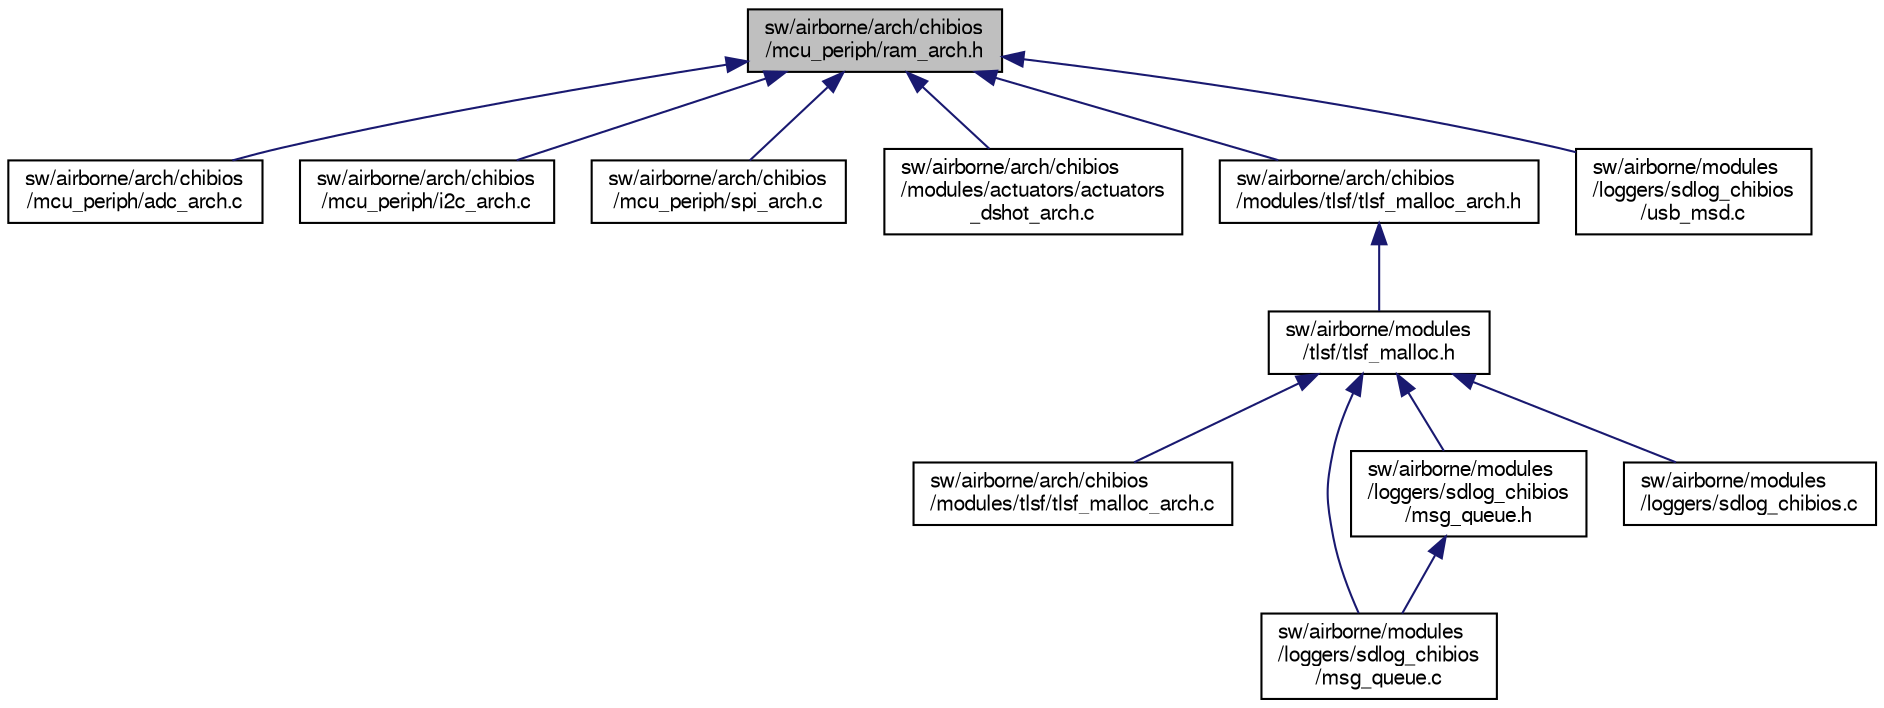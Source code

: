 digraph "sw/airborne/arch/chibios/mcu_periph/ram_arch.h"
{
  edge [fontname="FreeSans",fontsize="10",labelfontname="FreeSans",labelfontsize="10"];
  node [fontname="FreeSans",fontsize="10",shape=record];
  Node1 [label="sw/airborne/arch/chibios\l/mcu_periph/ram_arch.h",height=0.2,width=0.4,color="black", fillcolor="grey75", style="filled", fontcolor="black"];
  Node1 -> Node2 [dir="back",color="midnightblue",fontsize="10",style="solid",fontname="FreeSans"];
  Node2 [label="sw/airborne/arch/chibios\l/mcu_periph/adc_arch.c",height=0.2,width=0.4,color="black", fillcolor="white", style="filled",URL="$chibios_2mcu__periph_2adc__arch_8c.html",tooltip="ADC driver. "];
  Node1 -> Node3 [dir="back",color="midnightblue",fontsize="10",style="solid",fontname="FreeSans"];
  Node3 [label="sw/airborne/arch/chibios\l/mcu_periph/i2c_arch.c",height=0.2,width=0.4,color="black", fillcolor="white", style="filled",URL="$chibios_2mcu__periph_2i2c__arch_8c.html",tooltip="Interface from Paparazzi I2C to ChibiOS I2C driver. "];
  Node1 -> Node4 [dir="back",color="midnightblue",fontsize="10",style="solid",fontname="FreeSans"];
  Node4 [label="sw/airborne/arch/chibios\l/mcu_periph/spi_arch.c",height=0.2,width=0.4,color="black", fillcolor="white", style="filled",URL="$chibios_2mcu__periph_2spi__arch_8c.html",tooltip="Implementation of SPI interface for ChibiOS arch. "];
  Node1 -> Node5 [dir="back",color="midnightblue",fontsize="10",style="solid",fontname="FreeSans"];
  Node5 [label="sw/airborne/arch/chibios\l/modules/actuators/actuators\l_dshot_arch.c",height=0.2,width=0.4,color="black", fillcolor="white", style="filled",URL="$chibios_2modules_2actuators_2actuators__dshot__arch_8c.html"];
  Node1 -> Node6 [dir="back",color="midnightblue",fontsize="10",style="solid",fontname="FreeSans"];
  Node6 [label="sw/airborne/arch/chibios\l/modules/tlsf/tlsf_malloc_arch.h",height=0.2,width=0.4,color="black", fillcolor="white", style="filled",URL="$tlsf__malloc__arch_8h.html",tooltip="Dynamic memory allocation based on TLSF library. "];
  Node6 -> Node7 [dir="back",color="midnightblue",fontsize="10",style="solid",fontname="FreeSans"];
  Node7 [label="sw/airborne/modules\l/tlsf/tlsf_malloc.h",height=0.2,width=0.4,color="black", fillcolor="white", style="filled",URL="$tlsf__malloc_8h.html",tooltip="Dynamic memory allocation based on TLSF library. "];
  Node7 -> Node8 [dir="back",color="midnightblue",fontsize="10",style="solid",fontname="FreeSans"];
  Node8 [label="sw/airborne/arch/chibios\l/modules/tlsf/tlsf_malloc_arch.c",height=0.2,width=0.4,color="black", fillcolor="white", style="filled",URL="$tlsf__malloc__arch_8c.html",tooltip="Dynamic memory allocation based on TLSF library. "];
  Node7 -> Node9 [dir="back",color="midnightblue",fontsize="10",style="solid",fontname="FreeSans"];
  Node9 [label="sw/airborne/modules\l/loggers/sdlog_chibios\l/msg_queue.c",height=0.2,width=0.4,color="black", fillcolor="white", style="filled",URL="$msg__queue_8c.html"];
  Node7 -> Node10 [dir="back",color="midnightblue",fontsize="10",style="solid",fontname="FreeSans"];
  Node10 [label="sw/airborne/modules\l/loggers/sdlog_chibios\l/msg_queue.h",height=0.2,width=0.4,color="black", fillcolor="white", style="filled",URL="$msg__queue_8h.html"];
  Node10 -> Node9 [dir="back",color="midnightblue",fontsize="10",style="solid",fontname="FreeSans"];
  Node7 -> Node11 [dir="back",color="midnightblue",fontsize="10",style="solid",fontname="FreeSans"];
  Node11 [label="sw/airborne/modules\l/loggers/sdlog_chibios.c",height=0.2,width=0.4,color="black", fillcolor="white", style="filled",URL="$sdlog__chibios_8c.html"];
  Node1 -> Node12 [dir="back",color="midnightblue",fontsize="10",style="solid",fontname="FreeSans"];
  Node12 [label="sw/airborne/modules\l/loggers/sdlog_chibios\l/usb_msd.c",height=0.2,width=0.4,color="black", fillcolor="white", style="filled",URL="$usb__msd_8c.html"];
}
